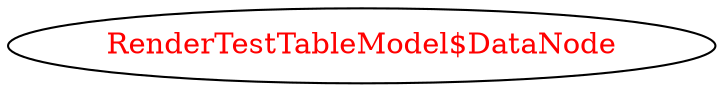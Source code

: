 digraph dependencyGraph {
 concentrate=true;
 ranksep="2.0";
 rankdir="LR"; 
 splines="ortho";
"RenderTestTableModel$DataNode" [fontcolor="red"];
}